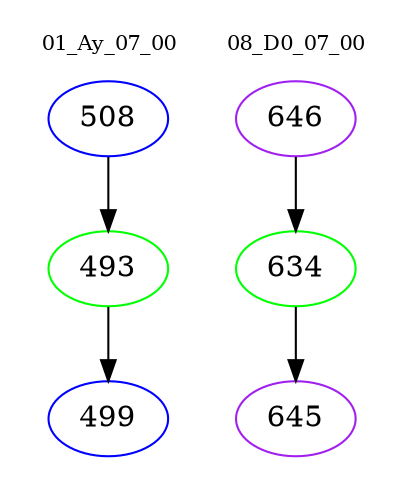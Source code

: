 digraph{
subgraph cluster_0 {
color = white
label = "01_Ay_07_00";
fontsize=10;
T0_508 [label="508", color="blue"]
T0_508 -> T0_493 [color="black"]
T0_493 [label="493", color="green"]
T0_493 -> T0_499 [color="black"]
T0_499 [label="499", color="blue"]
}
subgraph cluster_1 {
color = white
label = "08_D0_07_00";
fontsize=10;
T1_646 [label="646", color="purple"]
T1_646 -> T1_634 [color="black"]
T1_634 [label="634", color="green"]
T1_634 -> T1_645 [color="black"]
T1_645 [label="645", color="purple"]
}
}
